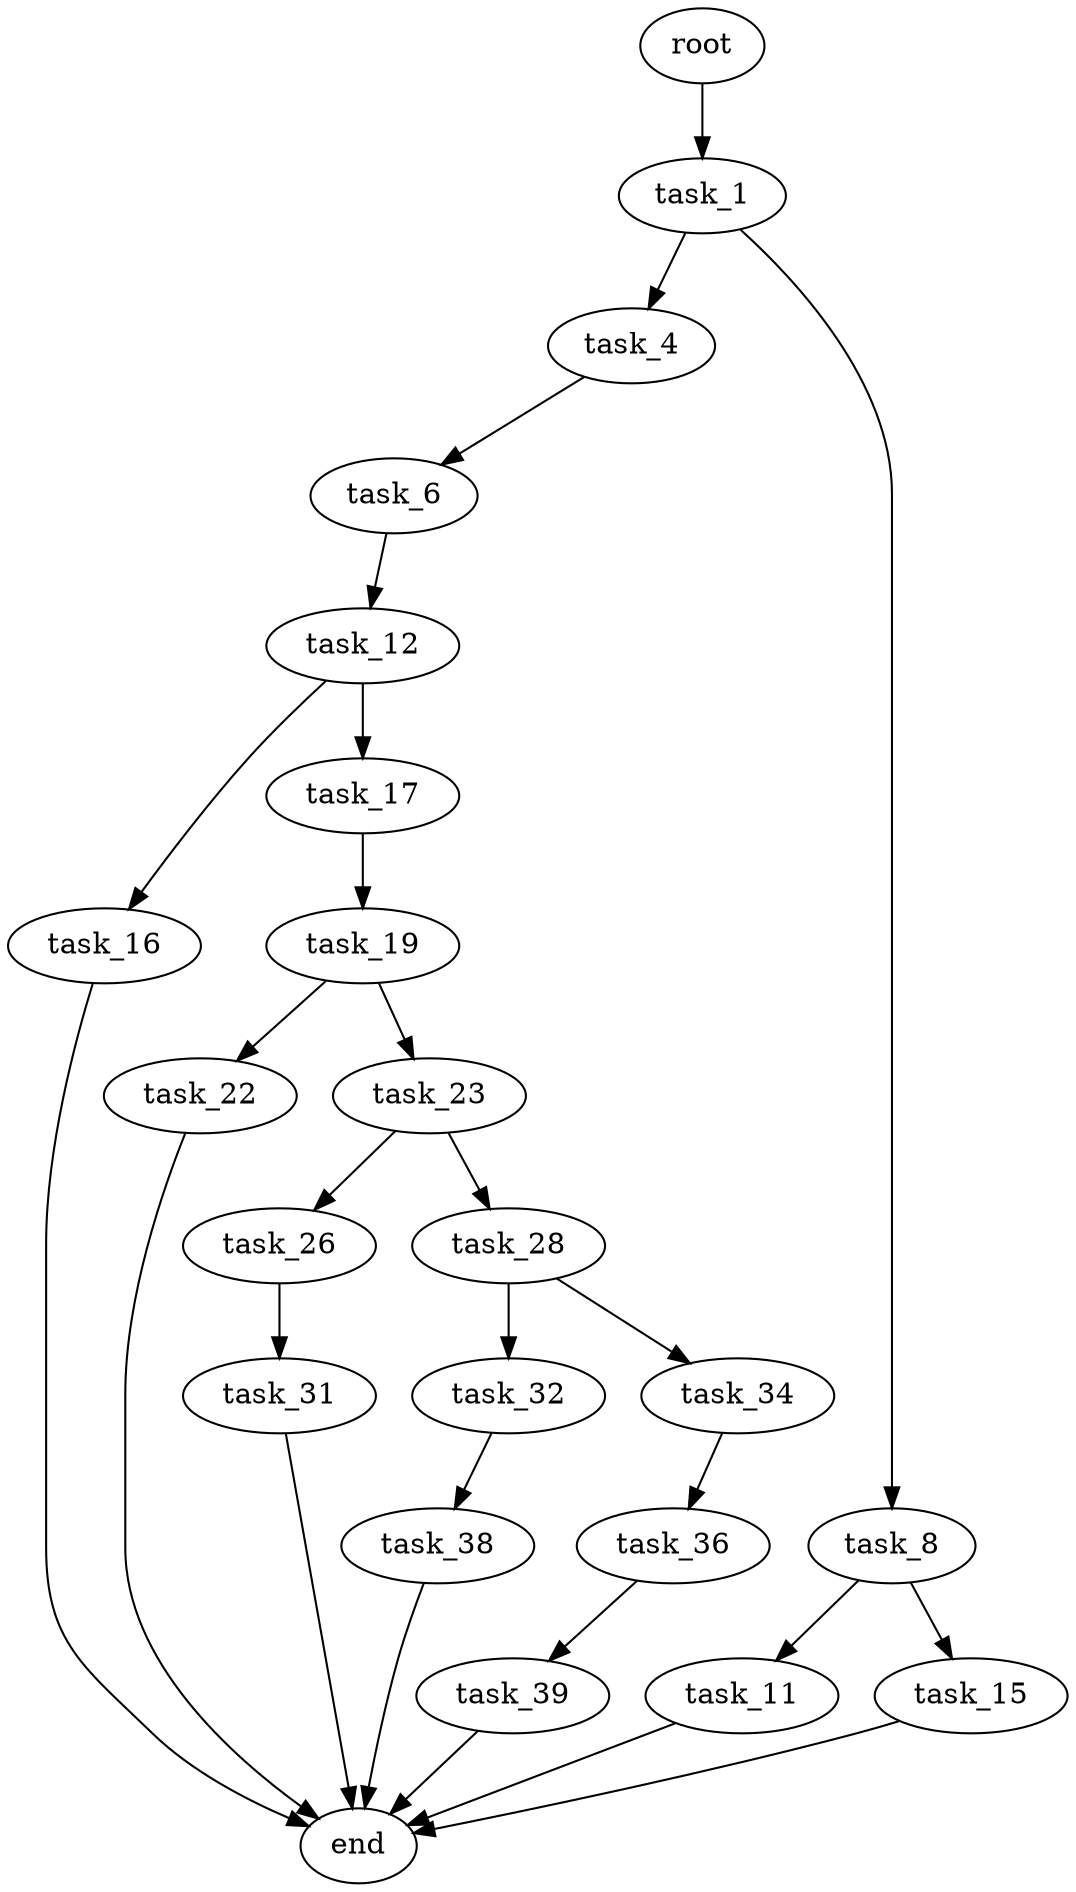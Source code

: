 digraph G {
  root [size="0.000000"];
  task_1 [size="106532183629.000000"];
  task_4 [size="751814138476.000000"];
  task_6 [size="549755813888.000000"];
  task_8 [size="612957247730.000000"];
  task_11 [size="21531678048.000000"];
  task_12 [size="265919111149.000000"];
  task_15 [size="786354660955.000000"];
  task_16 [size="1073741824000.000000"];
  task_17 [size="134217728000.000000"];
  task_19 [size="1480350124.000000"];
  task_22 [size="23411652220.000000"];
  task_23 [size="1073741824000.000000"];
  task_26 [size="782757789696.000000"];
  task_28 [size="122297634509.000000"];
  task_31 [size="4989813496.000000"];
  task_32 [size="134217728000.000000"];
  task_34 [size="12345070721.000000"];
  task_36 [size="1562234947.000000"];
  task_38 [size="95199583070.000000"];
  task_39 [size="28991029248.000000"];
  end [size="0.000000"];

  root -> task_1 [size="1.000000"];
  task_1 -> task_4 [size="411041792.000000"];
  task_1 -> task_8 [size="411041792.000000"];
  task_4 -> task_6 [size="536870912.000000"];
  task_6 -> task_12 [size="536870912.000000"];
  task_8 -> task_11 [size="679477248.000000"];
  task_8 -> task_15 [size="679477248.000000"];
  task_11 -> end [size="1.000000"];
  task_12 -> task_16 [size="411041792.000000"];
  task_12 -> task_17 [size="411041792.000000"];
  task_15 -> end [size="1.000000"];
  task_16 -> end [size="1.000000"];
  task_17 -> task_19 [size="209715200.000000"];
  task_19 -> task_22 [size="33554432.000000"];
  task_19 -> task_23 [size="33554432.000000"];
  task_22 -> end [size="1.000000"];
  task_23 -> task_26 [size="838860800.000000"];
  task_23 -> task_28 [size="838860800.000000"];
  task_26 -> task_31 [size="679477248.000000"];
  task_28 -> task_32 [size="134217728.000000"];
  task_28 -> task_34 [size="134217728.000000"];
  task_31 -> end [size="1.000000"];
  task_32 -> task_38 [size="209715200.000000"];
  task_34 -> task_36 [size="411041792.000000"];
  task_36 -> task_39 [size="33554432.000000"];
  task_38 -> end [size="1.000000"];
  task_39 -> end [size="1.000000"];
}
